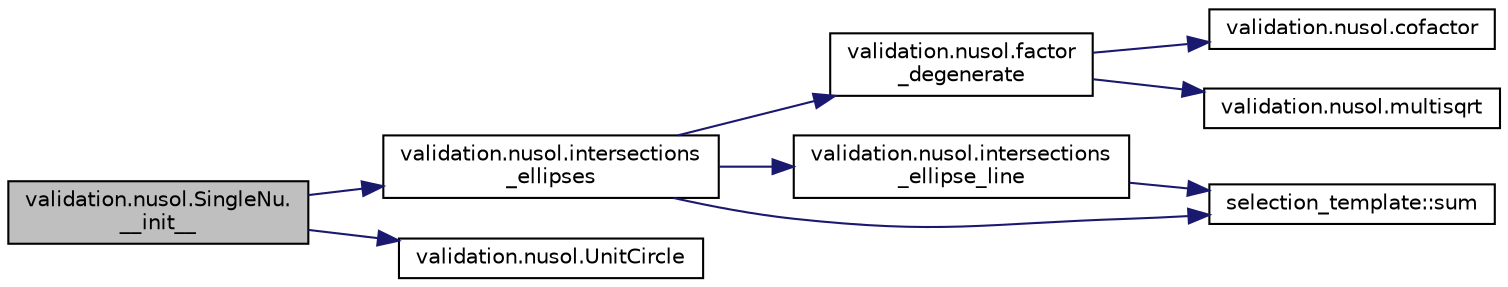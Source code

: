 digraph "validation.nusol.SingleNu.__init__"
{
 // INTERACTIVE_SVG=YES
 // LATEX_PDF_SIZE
  edge [fontname="Helvetica",fontsize="10",labelfontname="Helvetica",labelfontsize="10"];
  node [fontname="Helvetica",fontsize="10",shape=record];
  rankdir="LR";
  Node1 [label="validation.nusol.SingleNu.\l__init__",height=0.2,width=0.4,color="black", fillcolor="grey75", style="filled", fontcolor="black",tooltip=" "];
  Node1 -> Node2 [color="midnightblue",fontsize="10",style="solid",fontname="Helvetica"];
  Node2 [label="validation.nusol.intersections\l_ellipses",height=0.2,width=0.4,color="black", fillcolor="white", style="filled",URL="$namespacevalidation_1_1nusol.html#a1244d608447d387cbea18916056990f3",tooltip=" "];
  Node2 -> Node3 [color="midnightblue",fontsize="10",style="solid",fontname="Helvetica"];
  Node3 [label="validation.nusol.factor\l_degenerate",height=0.2,width=0.4,color="black", fillcolor="white", style="filled",URL="$namespacevalidation_1_1nusol.html#a8d0c39012953c08363bedc9808fd7209",tooltip=" "];
  Node3 -> Node4 [color="midnightblue",fontsize="10",style="solid",fontname="Helvetica"];
  Node4 [label="validation.nusol.cofactor",height=0.2,width=0.4,color="black", fillcolor="white", style="filled",URL="$namespacevalidation_1_1nusol.html#a0b9bb942bda97959cd1f215adf67113f",tooltip=" "];
  Node3 -> Node5 [color="midnightblue",fontsize="10",style="solid",fontname="Helvetica"];
  Node5 [label="validation.nusol.multisqrt",height=0.2,width=0.4,color="black", fillcolor="white", style="filled",URL="$namespacevalidation_1_1nusol.html#a5f147a5d7944932d7f3e9bfefb999b19",tooltip=" "];
  Node2 -> Node6 [color="midnightblue",fontsize="10",style="solid",fontname="Helvetica"];
  Node6 [label="validation.nusol.intersections\l_ellipse_line",height=0.2,width=0.4,color="black", fillcolor="white", style="filled",URL="$namespacevalidation_1_1nusol.html#a50111f75a48628b1cbf4f0f83739cffe",tooltip=" "];
  Node6 -> Node7 [color="midnightblue",fontsize="10",style="solid",fontname="Helvetica"];
  Node7 [label="selection_template::sum",height=0.2,width=0.4,color="black", fillcolor="white", style="filled",URL="$classselection__template.html#a84df199f6022f2a5d27979d43de51547",tooltip=" "];
  Node2 -> Node7 [color="midnightblue",fontsize="10",style="solid",fontname="Helvetica"];
  Node1 -> Node8 [color="midnightblue",fontsize="10",style="solid",fontname="Helvetica"];
  Node8 [label="validation.nusol.UnitCircle",height=0.2,width=0.4,color="black", fillcolor="white", style="filled",URL="$namespacevalidation_1_1nusol.html#a5789ee9c1012b067314669846e8ae038",tooltip=" "];
}
